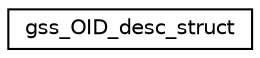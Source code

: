 digraph "Graphical Class Hierarchy"
{
  edge [fontname="Helvetica",fontsize="10",labelfontname="Helvetica",labelfontsize="10"];
  node [fontname="Helvetica",fontsize="10",shape=record];
  rankdir="LR";
  Node0 [label="gss_OID_desc_struct",height=0.2,width=0.4,color="black", fillcolor="white", style="filled",URL="$structgss___o_i_d__desc__struct.html"];
}
